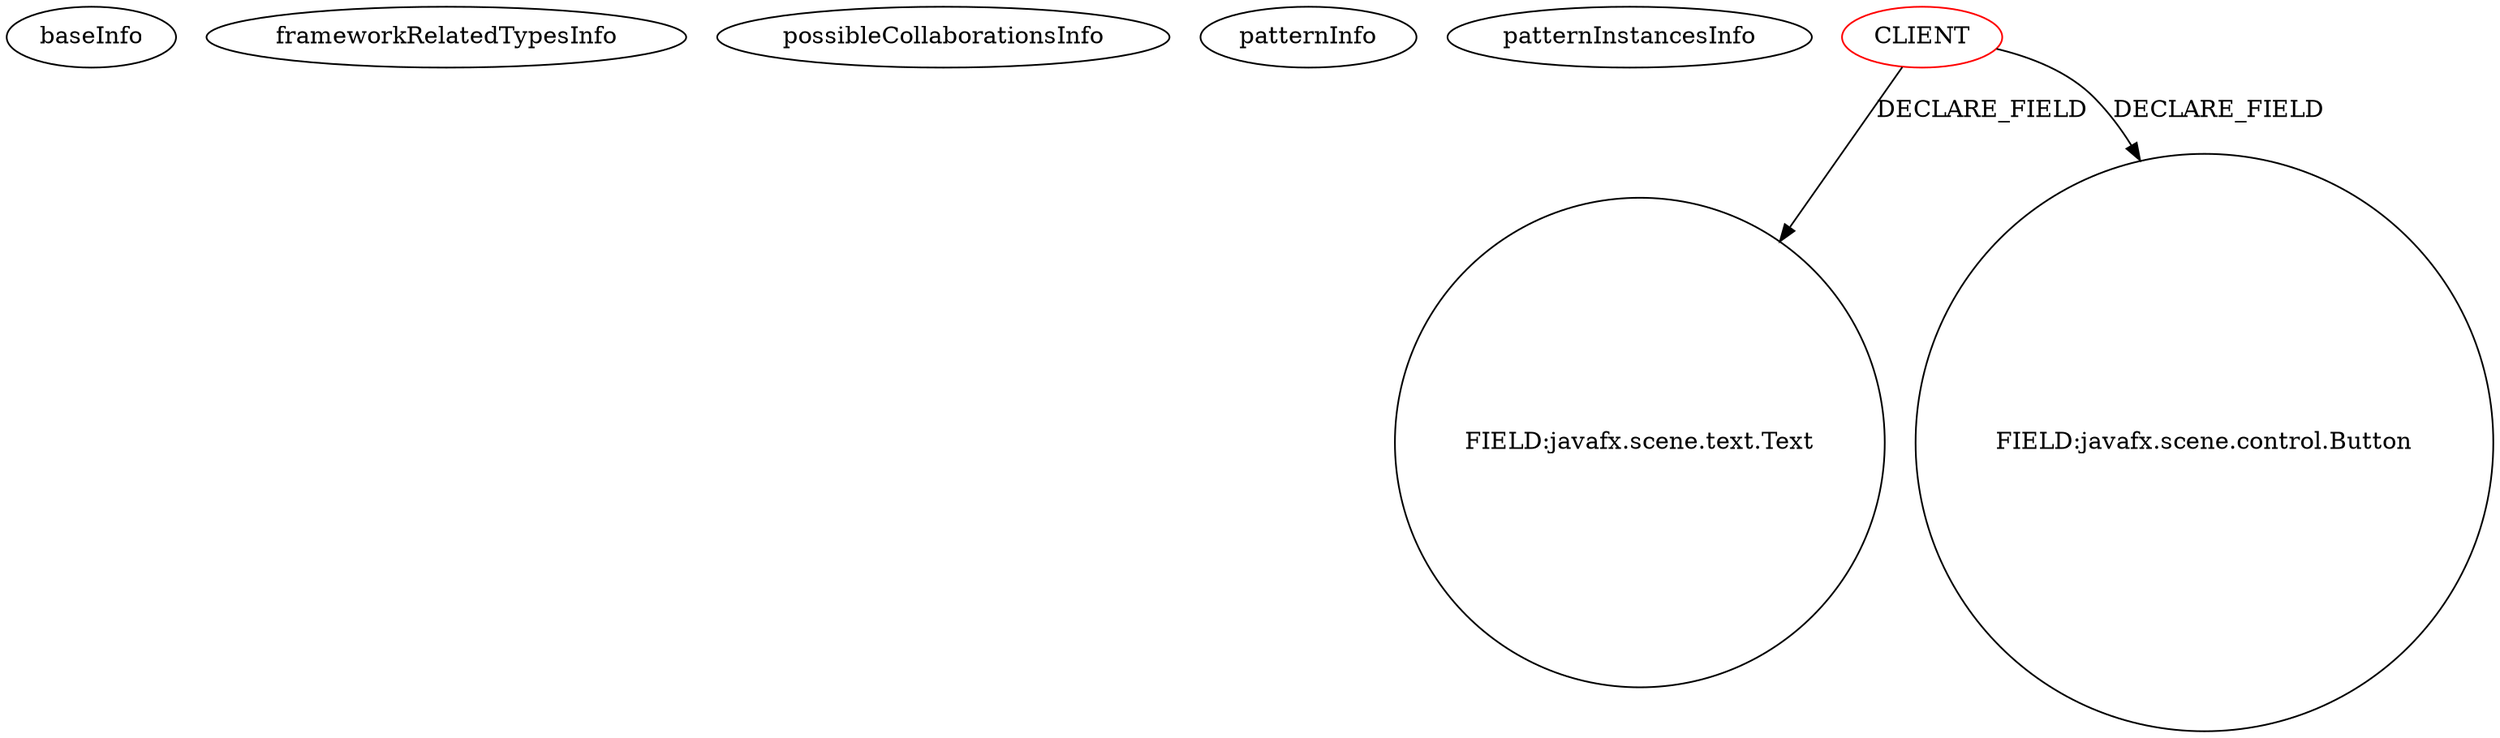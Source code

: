 digraph {
baseInfo[graphId=661,category="pattern",isAnonymous=false,possibleRelation=false]
frameworkRelatedTypesInfo[]
possibleCollaborationsInfo[]
patternInfo[frequency=14.0,patternRootClient=0]
patternInstancesInfo[0="antoniotorres-CAPOS~/antoniotorres-CAPOS/CAPOS-master/src/main/imprimirController.java~imprimirController~1880",1="fieryphoenix-screen-caster~/fieryphoenix-screen-caster/screen-caster-master/ScreenCaster/src/by/bsuir/zuyeu/controller/ConnectController.java~ConnectController~2678",2="sushkrish-CityLife~/sushkrish-CityLife/CityLife-master/src/view/StartScene.java~StartScene~4318",3="sushkrish-CityLife~/sushkrish-CityLife/CityLife-master/src/view/SelectHome.java~SelectHome~4329",4="JCake-CoupGameProgram~/JCake-CoupGameProgram/CoupGameProgram-master/src/game/remote/PlayerUi.java~PlayerUi~579",5="sushkrish-CityLife~/sushkrish-CityLife/CityLife-master/src/view/SelectWork.java~SelectWork~4347",6="djapal-sfvchecker~/djapal-sfvchecker/sfvchecker-master/src/gr/djapal/sfv/SFVCheckerApplication.java~SFVCheckerApplication~2512",7="mrempala-sp~/mrempala-sp/sp-master/src/application/VcProgramStart.java~VcProgramStart~3679",8="Totenfluch-TPrivateChat-Client~/Totenfluch-TPrivateChat-Client/TPrivateChat-Client-master/TPvtChat-C/src/me/Totenfluch/pack/Main.java~Main~1483",9="Seraphiana-SecretaryProblemSimulator~/Seraphiana-SecretaryProblemSimulator/SecretaryProblemSimulator-master/src/main/Java/GUI/GUIController.java~GUIController~1202",10="skrb-SimplePresenter~/skrb-SimplePresenter/SimplePresenter-master/src/contents/page3.java~page3~4232",11="Johnmalc-JavaFX~/Johnmalc-JavaFX/JavaFX-master/src/game/BallGameController.java~BallGameController~640",12="Johnmalc-JavaFX~/Johnmalc-JavaFX/JavaFX-master/src/game/SingleClassNoXmlBallGame.java~SingleClassNoXmlBallGame~649",13="sandeepb-CiscoECG~/sandeepb-CiscoECG/CiscoECG-master/src/ciscoECGFrontend/MyController.java~MyController~4063"]
8[label="FIELD:javafx.scene.text.Text",vertexType="FIELD_DECLARATION",isFrameworkType=false,shape=circle]
0[label="CLIENT",vertexType="ROOT_CLIENT_CLASS_DECLARATION",isFrameworkType=false,color=red]
4[label="FIELD:javafx.scene.control.Button",vertexType="FIELD_DECLARATION",isFrameworkType=false,shape=circle]
0->8[label="DECLARE_FIELD"]
0->4[label="DECLARE_FIELD"]
}
